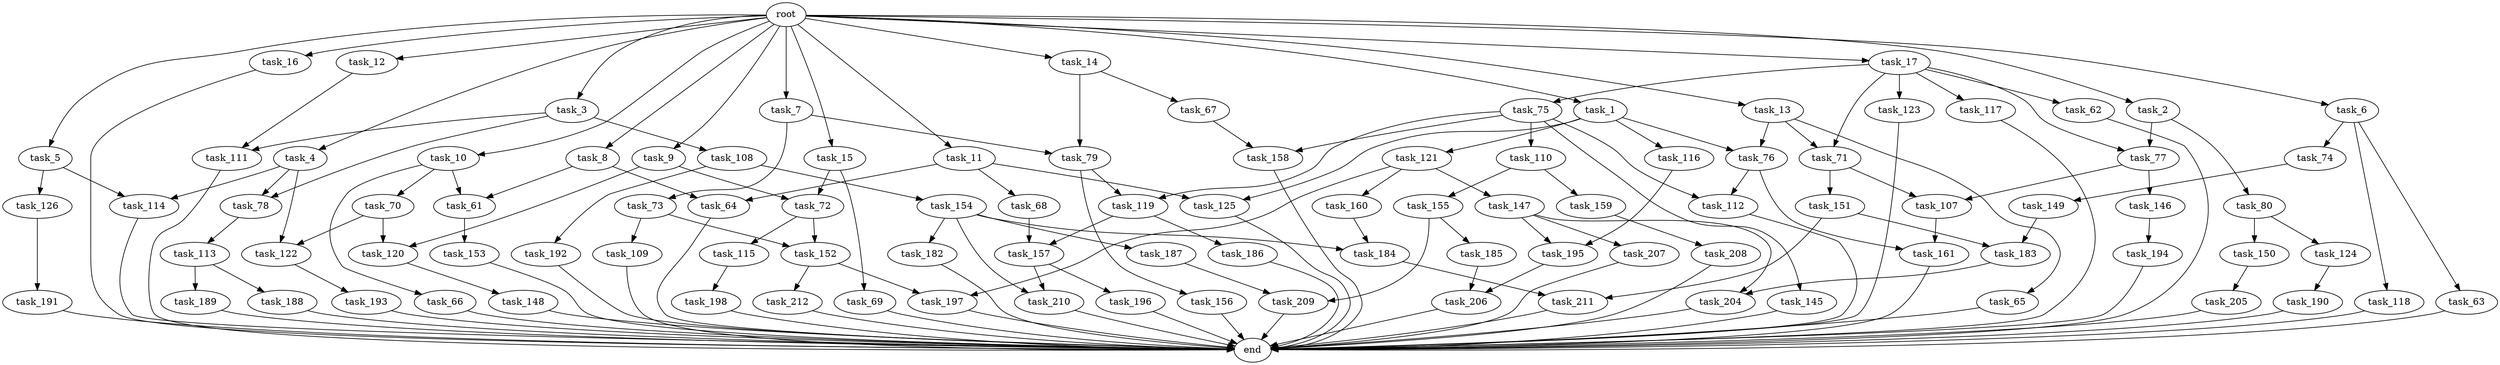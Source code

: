 digraph G {
  task_156 [size="5497558138.880000"];
  task_108 [size="1374389534.720000"];
  task_191 [size="2147483648.000000"];
  task_207 [size="3092376453.120000"];
  task_15 [size="10.240000"];
  task_3 [size="10.240000"];
  task_185 [size="2147483648.000000"];
  task_121 [size="343597383.680000"];
  task_195 [size="11682311045.120001"];
  task_154 [size="5497558138.880000"];
  task_79 [size="6871947673.600000"];
  task_209 [size="2491081031.680000"];
  task_210 [size="12455405158.400000"];
  task_16 [size="10.240000"];
  task_110 [size="1374389534.720000"];
  task_68 [size="1374389534.720000"];
  task_61 [size="8332236554.240000"];
  task_74 [size="343597383.680000"];
  task_158 [size="2748779069.440000"];
  task_1 [size="10.240000"];
  task_114 [size="9105330667.520000"];
  task_72 [size="10050223472.639999"];
  task_11 [size="10.240000"];
  task_62 [size="343597383.680000"];
  task_107 [size="2491081031.680000"];
  task_2 [size="10.240000"];
  task_10 [size="10.240000"];
  task_66 [size="1374389534.720000"];
  task_187 [size="6957847019.520000"];
  task_64 [size="8332236554.240000"];
  task_109 [size="2147483648.000000"];
  task_211 [size="9706626088.960001"];
  task_122 [size="7645041786.880000"];
  task_184 [size="7730941132.800000"];
  task_17 [size="10.240000"];
  task_147 [size="343597383.680000"];
  task_155 [size="5497558138.880000"];
  task_67 [size="5497558138.880000"];
  task_150 [size="1374389534.720000"];
  task_197 [size="8933531975.680000"];
  task_157 [size="11166914969.600000"];
  task_12 [size="10.240000"];
  task_77 [size="4552665333.760000"];
  task_146 [size="2147483648.000000"];
  task_194 [size="773094113.280000"];
  task_70 [size="1374389534.720000"];
  task_149 [size="343597383.680000"];
  task_80 [size="4209067950.080000"];
  end [size="0.000000"];
  task_9 [size="10.240000"];
  task_190 [size="3092376453.120000"];
  task_78 [size="3521873182.720000"];
  task_148 [size="4209067950.080000"];
  task_186 [size="4209067950.080000"];
  task_183 [size="10995116277.760000"];
  task_159 [size="5497558138.880000"];
  task_160 [size="343597383.680000"];
  task_192 [size="5497558138.880000"];
  task_69 [size="3092376453.120000"];
  task_118 [size="343597383.680000"];
  task_196 [size="5497558138.880000"];
  task_65 [size="2147483648.000000"];
  task_212 [size="8589934592.000000"];
  task_198 [size="3092376453.120000"];
  task_206 [size="2147483648.000000"];
  task_13 [size="10.240000"];
  task_193 [size="1374389534.720000"];
  task_152 [size="3521873182.720000"];
  task_123 [size="343597383.680000"];
  task_182 [size="6957847019.520000"];
  task_126 [size="6957847019.520000"];
  task_5 [size="10.240000"];
  task_189 [size="1374389534.720000"];
  task_76 [size="2491081031.680000"];
  task_115 [size="1374389534.720000"];
  task_8 [size="10.240000"];
  task_188 [size="1374389534.720000"];
  task_73 [size="1374389534.720000"];
  task_14 [size="10.240000"];
  task_116 [size="343597383.680000"];
  task_4 [size="10.240000"];
  task_119 [size="6871947673.600000"];
  task_161 [size="7301444403.200000"];
  task_113 [size="773094113.280000"];
  task_112 [size="1717986918.400000"];
  task_153 [size="5497558138.880000"];
  root [size="0.000000"];
  task_120 [size="12455405158.400000"];
  task_125 [size="1717986918.400000"];
  task_151 [size="343597383.680000"];
  task_145 [size="1374389534.720000"];
  task_6 [size="10.240000"];
  task_208 [size="4209067950.080000"];
  task_124 [size="1374389534.720000"];
  task_117 [size="343597383.680000"];
  task_205 [size="6957847019.520000"];
  task_111 [size="2147483648.000000"];
  task_204 [size="4466765987.840000"];
  task_63 [size="343597383.680000"];
  task_7 [size="10.240000"];
  task_71 [size="2491081031.680000"];
  task_75 [size="343597383.680000"];

  task_156 -> end [size="1.000000"];
  task_108 -> task_154 [size="536870912.000000"];
  task_108 -> task_192 [size="536870912.000000"];
  task_191 -> end [size="1.000000"];
  task_207 -> end [size="1.000000"];
  task_15 -> task_69 [size="301989888.000000"];
  task_15 -> task_72 [size="301989888.000000"];
  task_3 -> task_108 [size="134217728.000000"];
  task_3 -> task_78 [size="134217728.000000"];
  task_3 -> task_111 [size="134217728.000000"];
  task_185 -> task_206 [size="75497472.000000"];
  task_121 -> task_197 [size="33554432.000000"];
  task_121 -> task_160 [size="33554432.000000"];
  task_121 -> task_147 [size="33554432.000000"];
  task_195 -> task_206 [size="134217728.000000"];
  task_154 -> task_210 [size="679477248.000000"];
  task_154 -> task_182 [size="679477248.000000"];
  task_154 -> task_184 [size="679477248.000000"];
  task_154 -> task_187 [size="679477248.000000"];
  task_79 -> task_156 [size="536870912.000000"];
  task_79 -> task_119 [size="536870912.000000"];
  task_209 -> end [size="1.000000"];
  task_210 -> end [size="1.000000"];
  task_16 -> end [size="1.000000"];
  task_110 -> task_155 [size="536870912.000000"];
  task_110 -> task_159 [size="536870912.000000"];
  task_68 -> task_157 [size="679477248.000000"];
  task_61 -> task_153 [size="536870912.000000"];
  task_74 -> task_149 [size="33554432.000000"];
  task_158 -> end [size="1.000000"];
  task_1 -> task_116 [size="33554432.000000"];
  task_1 -> task_125 [size="33554432.000000"];
  task_1 -> task_121 [size="33554432.000000"];
  task_1 -> task_76 [size="33554432.000000"];
  task_114 -> end [size="1.000000"];
  task_72 -> task_152 [size="134217728.000000"];
  task_72 -> task_115 [size="134217728.000000"];
  task_11 -> task_125 [size="134217728.000000"];
  task_11 -> task_64 [size="134217728.000000"];
  task_11 -> task_68 [size="134217728.000000"];
  task_62 -> end [size="1.000000"];
  task_107 -> task_161 [size="679477248.000000"];
  task_2 -> task_80 [size="411041792.000000"];
  task_2 -> task_77 [size="411041792.000000"];
  task_10 -> task_61 [size="134217728.000000"];
  task_10 -> task_66 [size="134217728.000000"];
  task_10 -> task_70 [size="134217728.000000"];
  task_66 -> end [size="1.000000"];
  task_187 -> task_209 [size="33554432.000000"];
  task_64 -> end [size="1.000000"];
  task_109 -> end [size="1.000000"];
  task_211 -> end [size="1.000000"];
  task_122 -> task_193 [size="134217728.000000"];
  task_184 -> task_211 [size="411041792.000000"];
  task_17 -> task_77 [size="33554432.000000"];
  task_17 -> task_123 [size="33554432.000000"];
  task_17 -> task_62 [size="33554432.000000"];
  task_17 -> task_117 [size="33554432.000000"];
  task_17 -> task_71 [size="33554432.000000"];
  task_17 -> task_75 [size="33554432.000000"];
  task_147 -> task_207 [size="301989888.000000"];
  task_147 -> task_204 [size="301989888.000000"];
  task_147 -> task_195 [size="301989888.000000"];
  task_155 -> task_209 [size="209715200.000000"];
  task_155 -> task_185 [size="209715200.000000"];
  task_67 -> task_158 [size="134217728.000000"];
  task_150 -> task_205 [size="679477248.000000"];
  task_197 -> end [size="1.000000"];
  task_157 -> task_210 [size="536870912.000000"];
  task_157 -> task_196 [size="536870912.000000"];
  task_12 -> task_111 [size="75497472.000000"];
  task_77 -> task_107 [size="209715200.000000"];
  task_77 -> task_146 [size="209715200.000000"];
  task_146 -> task_194 [size="75497472.000000"];
  task_194 -> end [size="1.000000"];
  task_70 -> task_120 [size="536870912.000000"];
  task_70 -> task_122 [size="536870912.000000"];
  task_149 -> task_183 [size="536870912.000000"];
  task_80 -> task_124 [size="134217728.000000"];
  task_80 -> task_150 [size="134217728.000000"];
  task_9 -> task_120 [size="679477248.000000"];
  task_9 -> task_72 [size="679477248.000000"];
  task_190 -> end [size="1.000000"];
  task_78 -> task_113 [size="75497472.000000"];
  task_148 -> end [size="1.000000"];
  task_186 -> end [size="1.000000"];
  task_183 -> task_204 [size="134217728.000000"];
  task_159 -> task_208 [size="411041792.000000"];
  task_160 -> task_184 [size="75497472.000000"];
  task_192 -> end [size="1.000000"];
  task_69 -> end [size="1.000000"];
  task_118 -> end [size="1.000000"];
  task_196 -> end [size="1.000000"];
  task_65 -> end [size="1.000000"];
  task_212 -> end [size="1.000000"];
  task_198 -> end [size="1.000000"];
  task_206 -> end [size="1.000000"];
  task_13 -> task_76 [size="209715200.000000"];
  task_13 -> task_71 [size="209715200.000000"];
  task_13 -> task_65 [size="209715200.000000"];
  task_193 -> end [size="1.000000"];
  task_152 -> task_197 [size="838860800.000000"];
  task_152 -> task_212 [size="838860800.000000"];
  task_123 -> end [size="1.000000"];
  task_182 -> end [size="1.000000"];
  task_126 -> task_191 [size="209715200.000000"];
  task_5 -> task_126 [size="679477248.000000"];
  task_5 -> task_114 [size="679477248.000000"];
  task_189 -> end [size="1.000000"];
  task_76 -> task_161 [size="33554432.000000"];
  task_76 -> task_112 [size="33554432.000000"];
  task_115 -> task_198 [size="301989888.000000"];
  task_8 -> task_61 [size="679477248.000000"];
  task_8 -> task_64 [size="679477248.000000"];
  task_188 -> end [size="1.000000"];
  task_73 -> task_152 [size="209715200.000000"];
  task_73 -> task_109 [size="209715200.000000"];
  task_14 -> task_79 [size="536870912.000000"];
  task_14 -> task_67 [size="536870912.000000"];
  task_116 -> task_195 [size="838860800.000000"];
  task_4 -> task_78 [size="209715200.000000"];
  task_4 -> task_122 [size="209715200.000000"];
  task_4 -> task_114 [size="209715200.000000"];
  task_119 -> task_157 [size="411041792.000000"];
  task_119 -> task_186 [size="411041792.000000"];
  task_161 -> end [size="1.000000"];
  task_113 -> task_189 [size="134217728.000000"];
  task_113 -> task_188 [size="134217728.000000"];
  task_112 -> end [size="1.000000"];
  task_153 -> end [size="1.000000"];
  root -> task_8 [size="1.000000"];
  root -> task_9 [size="1.000000"];
  root -> task_16 [size="1.000000"];
  root -> task_14 [size="1.000000"];
  root -> task_6 [size="1.000000"];
  root -> task_4 [size="1.000000"];
  root -> task_5 [size="1.000000"];
  root -> task_1 [size="1.000000"];
  root -> task_13 [size="1.000000"];
  root -> task_15 [size="1.000000"];
  root -> task_11 [size="1.000000"];
  root -> task_3 [size="1.000000"];
  root -> task_12 [size="1.000000"];
  root -> task_2 [size="1.000000"];
  root -> task_10 [size="1.000000"];
  root -> task_7 [size="1.000000"];
  root -> task_17 [size="1.000000"];
  task_120 -> task_148 [size="411041792.000000"];
  task_125 -> end [size="1.000000"];
  task_151 -> task_211 [size="536870912.000000"];
  task_151 -> task_183 [size="536870912.000000"];
  task_145 -> end [size="1.000000"];
  task_6 -> task_63 [size="33554432.000000"];
  task_6 -> task_74 [size="33554432.000000"];
  task_6 -> task_118 [size="33554432.000000"];
  task_208 -> end [size="1.000000"];
  task_124 -> task_190 [size="301989888.000000"];
  task_117 -> end [size="1.000000"];
  task_205 -> end [size="1.000000"];
  task_111 -> end [size="1.000000"];
  task_204 -> end [size="1.000000"];
  task_63 -> end [size="1.000000"];
  task_7 -> task_73 [size="134217728.000000"];
  task_7 -> task_79 [size="134217728.000000"];
  task_71 -> task_107 [size="33554432.000000"];
  task_71 -> task_151 [size="33554432.000000"];
  task_75 -> task_119 [size="134217728.000000"];
  task_75 -> task_110 [size="134217728.000000"];
  task_75 -> task_145 [size="134217728.000000"];
  task_75 -> task_112 [size="134217728.000000"];
  task_75 -> task_158 [size="134217728.000000"];
}
